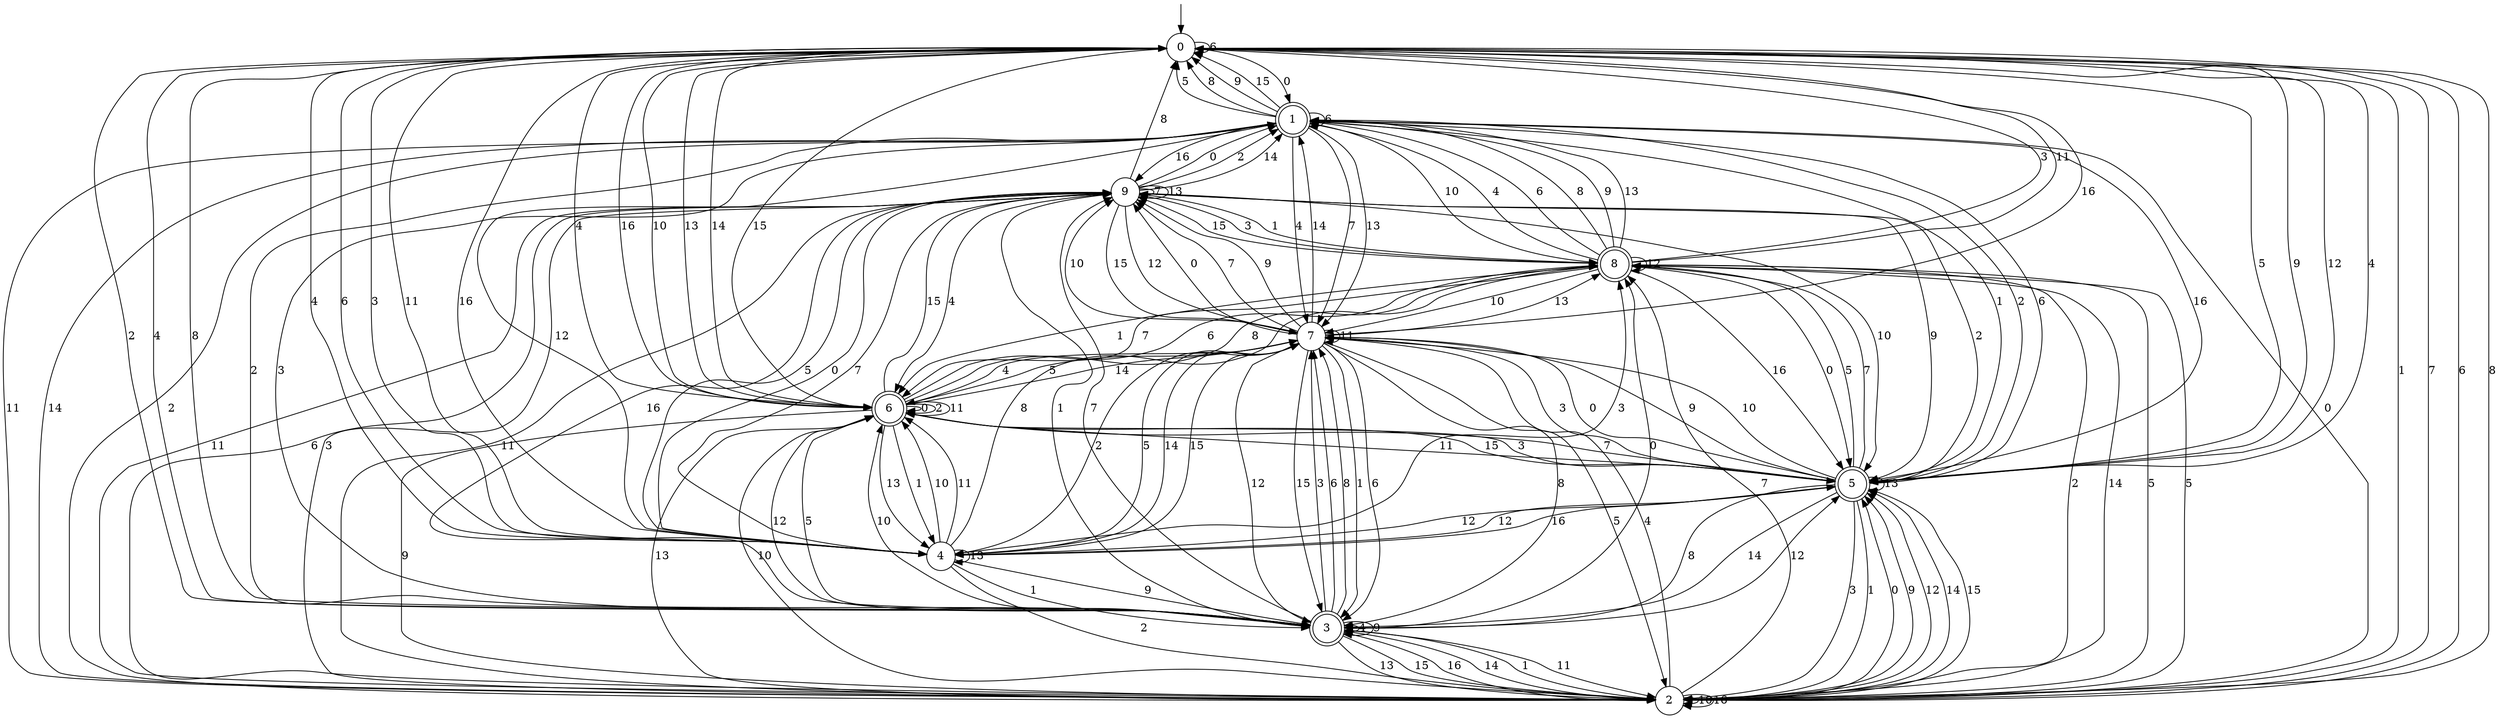 digraph g {

	s0 [shape="circle" label="0"];
	s1 [shape="doublecircle" label="1"];
	s2 [shape="circle" label="2"];
	s3 [shape="doublecircle" label="3"];
	s4 [shape="circle" label="4"];
	s5 [shape="doublecircle" label="5"];
	s6 [shape="doublecircle" label="6"];
	s7 [shape="circle" label="7"];
	s8 [shape="doublecircle" label="8"];
	s9 [shape="circle" label="9"];
	s0 -> s1 [label="0"];
	s0 -> s2 [label="1"];
	s0 -> s3 [label="2"];
	s0 -> s4 [label="3"];
	s0 -> s3 [label="4"];
	s0 -> s5 [label="5"];
	s0 -> s0 [label="6"];
	s0 -> s2 [label="7"];
	s0 -> s3 [label="8"];
	s0 -> s5 [label="9"];
	s0 -> s6 [label="10"];
	s0 -> s4 [label="11"];
	s0 -> s5 [label="12"];
	s0 -> s6 [label="13"];
	s0 -> s6 [label="14"];
	s0 -> s6 [label="15"];
	s0 -> s4 [label="16"];
	s1 -> s2 [label="0"];
	s1 -> s5 [label="1"];
	s1 -> s5 [label="2"];
	s1 -> s3 [label="3"];
	s1 -> s7 [label="4"];
	s1 -> s0 [label="5"];
	s1 -> s1 [label="6"];
	s1 -> s7 [label="7"];
	s1 -> s0 [label="8"];
	s1 -> s0 [label="9"];
	s1 -> s8 [label="10"];
	s1 -> s2 [label="11"];
	s1 -> s4 [label="12"];
	s1 -> s7 [label="13"];
	s1 -> s2 [label="14"];
	s1 -> s0 [label="15"];
	s1 -> s9 [label="16"];
	s2 -> s5 [label="0"];
	s2 -> s3 [label="1"];
	s2 -> s1 [label="2"];
	s2 -> s9 [label="3"];
	s2 -> s7 [label="4"];
	s2 -> s8 [label="5"];
	s2 -> s0 [label="6"];
	s2 -> s8 [label="7"];
	s2 -> s0 [label="8"];
	s2 -> s5 [label="9"];
	s2 -> s2 [label="10"];
	s2 -> s9 [label="11"];
	s2 -> s5 [label="12"];
	s2 -> s6 [label="13"];
	s2 -> s5 [label="14"];
	s2 -> s5 [label="15"];
	s2 -> s2 [label="16"];
	s3 -> s8 [label="0"];
	s3 -> s9 [label="1"];
	s3 -> s1 [label="2"];
	s3 -> s7 [label="3"];
	s3 -> s3 [label="4"];
	s3 -> s6 [label="5"];
	s3 -> s7 [label="6"];
	s3 -> s9 [label="7"];
	s3 -> s7 [label="8"];
	s3 -> s3 [label="9"];
	s3 -> s6 [label="10"];
	s3 -> s2 [label="11"];
	s3 -> s5 [label="12"];
	s3 -> s2 [label="13"];
	s3 -> s2 [label="14"];
	s3 -> s2 [label="15"];
	s3 -> s2 [label="16"];
	s4 -> s9 [label="0"];
	s4 -> s3 [label="1"];
	s4 -> s2 [label="2"];
	s4 -> s8 [label="3"];
	s4 -> s0 [label="4"];
	s4 -> s7 [label="5"];
	s4 -> s0 [label="6"];
	s4 -> s9 [label="7"];
	s4 -> s8 [label="8"];
	s4 -> s3 [label="9"];
	s4 -> s6 [label="10"];
	s4 -> s6 [label="11"];
	s4 -> s5 [label="12"];
	s4 -> s4 [label="13"];
	s4 -> s7 [label="14"];
	s4 -> s7 [label="15"];
	s4 -> s5 [label="16"];
	s5 -> s7 [label="0"];
	s5 -> s2 [label="1"];
	s5 -> s9 [label="2"];
	s5 -> s2 [label="3"];
	s5 -> s0 [label="4"];
	s5 -> s8 [label="5"];
	s5 -> s1 [label="6"];
	s5 -> s8 [label="7"];
	s5 -> s3 [label="8"];
	s5 -> s7 [label="9"];
	s5 -> s7 [label="10"];
	s5 -> s6 [label="11"];
	s5 -> s4 [label="12"];
	s5 -> s5 [label="13"];
	s5 -> s3 [label="14"];
	s5 -> s6 [label="15"];
	s5 -> s1 [label="16"];
	s6 -> s6 [label="0"];
	s6 -> s4 [label="1"];
	s6 -> s6 [label="2"];
	s6 -> s5 [label="3"];
	s6 -> s0 [label="4"];
	s6 -> s7 [label="5"];
	s6 -> s8 [label="6"];
	s6 -> s5 [label="7"];
	s6 -> s8 [label="8"];
	s6 -> s2 [label="9"];
	s6 -> s2 [label="10"];
	s6 -> s6 [label="11"];
	s6 -> s3 [label="12"];
	s6 -> s4 [label="13"];
	s6 -> s7 [label="14"];
	s6 -> s9 [label="15"];
	s6 -> s0 [label="16"];
	s7 -> s9 [label="0"];
	s7 -> s3 [label="1"];
	s7 -> s4 [label="2"];
	s7 -> s5 [label="3"];
	s7 -> s6 [label="4"];
	s7 -> s2 [label="5"];
	s7 -> s3 [label="6"];
	s7 -> s9 [label="7"];
	s7 -> s3 [label="8"];
	s7 -> s9 [label="9"];
	s7 -> s9 [label="10"];
	s7 -> s7 [label="11"];
	s7 -> s3 [label="12"];
	s7 -> s8 [label="13"];
	s7 -> s1 [label="14"];
	s7 -> s3 [label="15"];
	s7 -> s0 [label="16"];
	s8 -> s5 [label="0"];
	s8 -> s6 [label="1"];
	s8 -> s2 [label="2"];
	s8 -> s0 [label="3"];
	s8 -> s1 [label="4"];
	s8 -> s2 [label="5"];
	s8 -> s1 [label="6"];
	s8 -> s6 [label="7"];
	s8 -> s1 [label="8"];
	s8 -> s1 [label="9"];
	s8 -> s7 [label="10"];
	s8 -> s0 [label="11"];
	s8 -> s8 [label="12"];
	s8 -> s1 [label="13"];
	s8 -> s2 [label="14"];
	s8 -> s9 [label="15"];
	s8 -> s5 [label="16"];
	s9 -> s1 [label="0"];
	s9 -> s8 [label="1"];
	s9 -> s1 [label="2"];
	s9 -> s8 [label="3"];
	s9 -> s6 [label="4"];
	s9 -> s4 [label="5"];
	s9 -> s2 [label="6"];
	s9 -> s9 [label="7"];
	s9 -> s0 [label="8"];
	s9 -> s5 [label="9"];
	s9 -> s5 [label="10"];
	s9 -> s2 [label="11"];
	s9 -> s7 [label="12"];
	s9 -> s9 [label="13"];
	s9 -> s1 [label="14"];
	s9 -> s7 [label="15"];
	s9 -> s3 [label="16"];

__start0 [label="" shape="none" width="0" height="0"];
__start0 -> s0;

}
